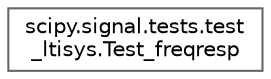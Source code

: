 digraph "Graphical Class Hierarchy"
{
 // LATEX_PDF_SIZE
  bgcolor="transparent";
  edge [fontname=Helvetica,fontsize=10,labelfontname=Helvetica,labelfontsize=10];
  node [fontname=Helvetica,fontsize=10,shape=box,height=0.2,width=0.4];
  rankdir="LR";
  Node0 [id="Node000000",label="scipy.signal.tests.test\l_ltisys.Test_freqresp",height=0.2,width=0.4,color="grey40", fillcolor="white", style="filled",URL="$d4/d06/classscipy_1_1signal_1_1tests_1_1test__ltisys_1_1Test__freqresp.html",tooltip=" "];
}
